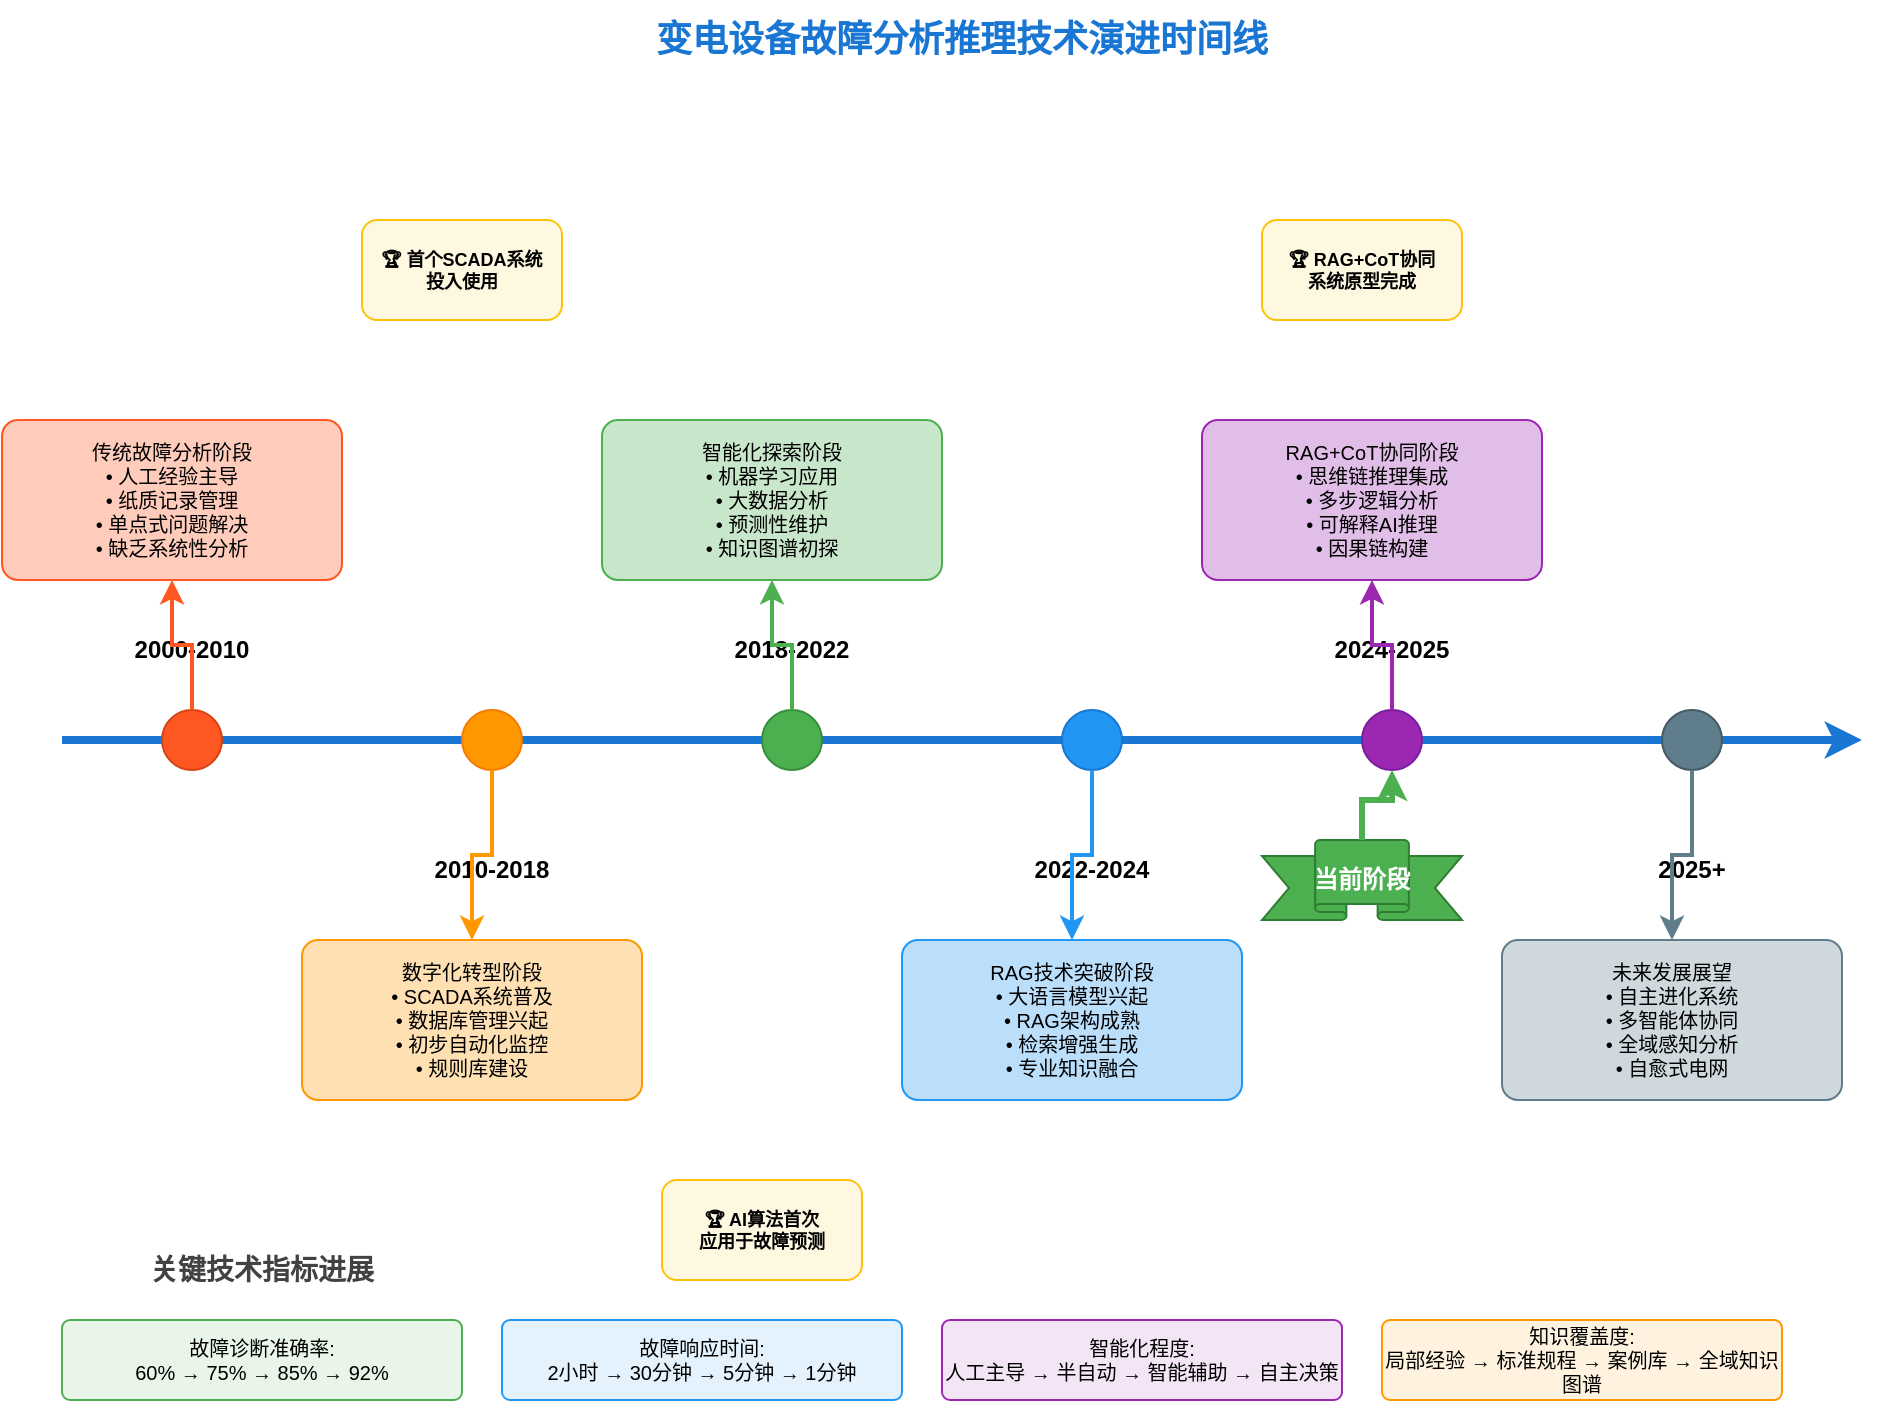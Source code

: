 <mxfile>
    <diagram id="timeline" name="项目发展时间线">
        <mxGraphModel dx="1200" dy="800" grid="1" gridSize="10" guides="1" tooltips="1" connect="1" arrows="1" fold="1" page="1" pageScale="1" pageWidth="1200" pageHeight="800" math="0" shadow="0">
            <root>
                <mxCell id="0"/>
                <mxCell id="1" parent="0"/>
                
                <!-- 标题 -->
                <mxCell id="title" value="变电设备故障分析推理技术演进时间线" style="text;html=1;strokeColor=none;fillColor=none;align=center;verticalAlign=middle;whiteSpace=wrap;rounded=0;fontSize=18;fontStyle=1;fontColor=#1976D2;" parent="1" vertex="1">
                    <mxGeometry x="300" y="30" width="600" height="40" as="geometry"/>
                </mxCell>
                
                <!-- 主时间线 -->
                <mxCell id="main-timeline" value="" style="edgeStyle=orthogonalEdgeStyle;rounded=0;orthogonalLoop=1;jettySize=auto;html=1;strokeWidth=4;strokeColor=#1976D2;" parent="1" edge="1">
                    <mxGeometry relative="1" as="geometry">
                        <mxPoint x="150" y="400" as="sourcePoint"/>
                        <mxPoint x="1050" y="400" as="targetPoint"/>
                    </mxGeometry>
                </mxCell>
                
                <!-- 阶段1: 传统故障分析 -->
                <mxCell id="stage1-marker" value="" style="ellipse;whiteSpace=wrap;html=1;fillColor=#FF5722;strokeColor=#D84315;" parent="1" vertex="1">
                    <mxGeometry x="200" y="385" width="30" height="30" as="geometry"/>
                </mxCell>
                
                <mxCell id="stage1-date" value="2000-2010" style="text;html=1;strokeColor=none;fillColor=none;align=center;verticalAlign=middle;whiteSpace=wrap;rounded=0;fontSize=12;fontStyle=1;" parent="1" vertex="1">
                    <mxGeometry x="175" y="340" width="80" height="30" as="geometry"/>
                </mxCell>
                
                <mxCell id="stage1-content" value="传统故障分析阶段&#xa;• 人工经验主导&#xa;• 纸质记录管理&#xa;• 单点式问题解决&#xa;• 缺乏系统性分析" style="rounded=1;whiteSpace=wrap;html=1;fillColor=#ffccbc;strokeColor=#FF5722;fontSize=10;arcSize=10;" parent="1" vertex="1">
                    <mxGeometry x="120" y="240" width="170" height="80" as="geometry"/>
                </mxCell>
                
                <!-- 连接线1 -->
                <mxCell id="connect1" value="" style="edgeStyle=orthogonalEdgeStyle;rounded=0;orthogonalLoop=1;jettySize=auto;html=1;strokeWidth=2;strokeColor=#FF5722;" parent="1" source="stage1-marker" target="stage1-content" edge="1">
                    <mxGeometry relative="1" as="geometry"/>
                </mxCell>
                
                <!-- 阶段2: 数字化转型 -->
                <mxCell id="stage2-marker" value="" style="ellipse;whiteSpace=wrap;html=1;fillColor=#FF9800;strokeColor=#F57C00;" parent="1" vertex="1">
                    <mxGeometry x="350" y="385" width="30" height="30" as="geometry"/>
                </mxCell>
                
                <mxCell id="stage2-date" value="2010-2018" style="text;html=1;strokeColor=none;fillColor=none;align=center;verticalAlign=middle;whiteSpace=wrap;rounded=0;fontSize=12;fontStyle=1;" parent="1" vertex="1">
                    <mxGeometry x="325" y="450" width="80" height="30" as="geometry"/>
                </mxCell>
                
                <mxCell id="stage2-content" value="数字化转型阶段&#xa;• SCADA系统普及&#xa;• 数据库管理兴起&#xa;• 初步自动化监控&#xa;• 规则库建设" style="rounded=1;whiteSpace=wrap;html=1;fillColor=#ffe0b2;strokeColor=#FF9800;fontSize=10;arcSize=10;" parent="1" vertex="1">
                    <mxGeometry x="270" y="500" width="170" height="80" as="geometry"/>
                </mxCell>
                
                <!-- 连接线2 -->
                <mxCell id="connect2" value="" style="edgeStyle=orthogonalEdgeStyle;rounded=0;orthogonalLoop=1;jettySize=auto;html=1;strokeWidth=2;strokeColor=#FF9800;" parent="1" source="stage2-marker" target="stage2-content" edge="1">
                    <mxGeometry relative="1" as="geometry"/>
                </mxCell>
                
                <!-- 阶段3: 智能化探索 -->
                <mxCell id="stage3-marker" value="" style="ellipse;whiteSpace=wrap;html=1;fillColor=#4CAF50;strokeColor=#388E3C;" parent="1" vertex="1">
                    <mxGeometry x="500" y="385" width="30" height="30" as="geometry"/>
                </mxCell>
                
                <mxCell id="stage3-date" value="2018-2022" style="text;html=1;strokeColor=none;fillColor=none;align=center;verticalAlign=middle;whiteSpace=wrap;rounded=0;fontSize=12;fontStyle=1;" parent="1" vertex="1">
                    <mxGeometry x="475" y="340" width="80" height="30" as="geometry"/>
                </mxCell>
                
                <mxCell id="stage3-content" value="智能化探索阶段&#xa;• 机器学习应用&#xa;• 大数据分析&#xa;• 预测性维护&#xa;• 知识图谱初探" style="rounded=1;whiteSpace=wrap;html=1;fillColor=#c8e6c9;strokeColor=#4CAF50;fontSize=10;arcSize=10;" parent="1" vertex="1">
                    <mxGeometry x="420" y="240" width="170" height="80" as="geometry"/>
                </mxCell>
                
                <!-- 连接线3 -->
                <mxCell id="connect3" value="" style="edgeStyle=orthogonalEdgeStyle;rounded=0;orthogonalLoop=1;jettySize=auto;html=1;strokeWidth=2;strokeColor=#4CAF50;" parent="1" source="stage3-marker" target="stage3-content" edge="1">
                    <mxGeometry relative="1" as="geometry"/>
                </mxCell>
                
                <!-- 阶段4: RAG技术突破 -->
                <mxCell id="stage4-marker" value="" style="ellipse;whiteSpace=wrap;html=1;fillColor=#2196F3;strokeColor=#1976D2;" parent="1" vertex="1">
                    <mxGeometry x="650" y="385" width="30" height="30" as="geometry"/>
                </mxCell>
                
                <mxCell id="stage4-date" value="2022-2024" style="text;html=1;strokeColor=none;fillColor=none;align=center;verticalAlign=middle;whiteSpace=wrap;rounded=0;fontSize=12;fontStyle=1;" parent="1" vertex="1">
                    <mxGeometry x="625" y="450" width="80" height="30" as="geometry"/>
                </mxCell>
                
                <mxCell id="stage4-content" value="RAG技术突破阶段&#xa;• 大语言模型兴起&#xa;• RAG架构成熟&#xa;• 检索增强生成&#xa;• 专业知识融合" style="rounded=1;whiteSpace=wrap;html=1;fillColor=#bbdefb;strokeColor=#2196F3;fontSize=10;arcSize=10;" parent="1" vertex="1">
                    <mxGeometry x="570" y="500" width="170" height="80" as="geometry"/>
                </mxCell>
                
                <!-- 连接线4 -->
                <mxCell id="connect4" value="" style="edgeStyle=orthogonalEdgeStyle;rounded=0;orthogonalLoop=1;jettySize=auto;html=1;strokeWidth=2;strokeColor=#2196F3;" parent="1" source="stage4-marker" target="stage4-content" edge="1">
                    <mxGeometry relative="1" as="geometry"/>
                </mxCell>
                
                <!-- 阶段5: RAG+CoT协同 -->
                <mxCell id="stage5-marker" value="" style="ellipse;whiteSpace=wrap;html=1;fillColor=#9C27B0;strokeColor=#7B1FA2;" parent="1" vertex="1">
                    <mxGeometry x="800" y="385" width="30" height="30" as="geometry"/>
                </mxCell>
                
                <mxCell id="stage5-date" value="2024-2025" style="text;html=1;strokeColor=none;fillColor=none;align=center;verticalAlign=middle;whiteSpace=wrap;rounded=0;fontSize=12;fontStyle=1;" parent="1" vertex="1">
                    <mxGeometry x="775" y="340" width="80" height="30" as="geometry"/>
                </mxCell>
                
                <mxCell id="stage5-content" value="RAG+CoT协同阶段&#xa;• 思维链推理集成&#xa;• 多步逻辑分析&#xa;• 可解释AI推理&#xa;• 因果链构建" style="rounded=1;whiteSpace=wrap;html=1;fillColor=#e1bee7;strokeColor=#9C27B0;fontSize=10;arcSize=10;" parent="1" vertex="1">
                    <mxGeometry x="720" y="240" width="170" height="80" as="geometry"/>
                </mxCell>
                
                <!-- 连接线5 -->
                <mxCell id="connect5" value="" style="edgeStyle=orthogonalEdgeStyle;rounded=0;orthogonalLoop=1;jettySize=auto;html=1;strokeWidth=2;strokeColor=#9C27B0;" parent="1" source="stage5-marker" target="stage5-content" edge="1">
                    <mxGeometry relative="1" as="geometry"/>
                </mxCell>
                
                <!-- 阶段6: 未来展望 -->
                <mxCell id="stage6-marker" value="" style="ellipse;whiteSpace=wrap;html=1;fillColor=#607D8B;strokeColor=#455A64;" parent="1" vertex="1">
                    <mxGeometry x="950" y="385" width="30" height="30" as="geometry"/>
                </mxCell>
                
                <mxCell id="stage6-date" value="2025+" style="text;html=1;strokeColor=none;fillColor=none;align=center;verticalAlign=middle;whiteSpace=wrap;rounded=0;fontSize=12;fontStyle=1;" parent="1" vertex="1">
                    <mxGeometry x="935" y="450" width="60" height="30" as="geometry"/>
                </mxCell>
                
                <mxCell id="stage6-content" value="未来发展展望&#xa;• 自主进化系统&#xa;• 多智能体协同&#xa;• 全域感知分析&#xa;• 自愈式电网" style="rounded=1;whiteSpace=wrap;html=1;fillColor=#cfd8dc;strokeColor=#607D8B;fontSize=10;arcSize=10;" parent="1" vertex="1">
                    <mxGeometry x="870" y="500" width="170" height="80" as="geometry"/>
                </mxCell>
                
                <!-- 连接线6 -->
                <mxCell id="connect6" value="" style="edgeStyle=orthogonalEdgeStyle;rounded=0;orthogonalLoop=1;jettySize=auto;html=1;strokeWidth=2;strokeColor=#607D8B;" parent="1" source="stage6-marker" target="stage6-content" edge="1">
                    <mxGeometry relative="1" as="geometry"/>
                </mxCell>
                
                <!-- 里程碑事件 -->
                <!-- 里程碑1 -->
                <mxCell id="milestone1" value="🏆 首个SCADA系统&#xa;投入使用" style="rounded=1;whiteSpace=wrap;html=1;fillColor=#fff8e1;strokeColor=#FFC107;fontSize=9;fontStyle=1;arcSize=15;" parent="1" vertex="1">
                    <mxGeometry x="300" y="140" width="100" height="50" as="geometry"/>
                </mxCell>
                
                <!-- 里程碑2 -->
                <mxCell id="milestone2" value="🏆 AI算法首次&#xa;应用于故障预测" style="rounded=1;whiteSpace=wrap;html=1;fillColor=#fff8e1;strokeColor=#FFC107;fontSize=9;fontStyle=1;arcSize=15;" parent="1" vertex="1">
                    <mxGeometry x="450" y="620" width="100" height="50" as="geometry"/>
                </mxCell>
                
                <!-- 里程碑3 -->
                <mxCell id="milestone3" value="🏆 RAG+CoT协同&#xa;系统原型完成" style="rounded=1;whiteSpace=wrap;html=1;fillColor=#fff8e1;strokeColor=#FFC107;fontSize=9;fontStyle=1;arcSize=15;" parent="1" vertex="1">
                    <mxGeometry x="750" y="140" width="100" height="50" as="geometry"/>
                </mxCell>
                
                <!-- 技术指标进展 -->
                <mxCell id="metrics-title" value="关键技术指标进展" style="text;html=1;strokeColor=none;fillColor=none;align=center;verticalAlign=middle;whiteSpace=wrap;rounded=0;fontSize=14;fontStyle=1;fontColor=#424242;" parent="1" vertex="1">
                    <mxGeometry x="150" y="650" width="200" height="30" as="geometry"/>
                </mxCell>
                
                <!-- 准确率进展 -->
                <mxCell id="accuracy-progress" value="故障诊断准确率:&#xa;60% → 75% → 85% → 92%" style="rounded=1;whiteSpace=wrap;html=1;fillColor=#e8f5e8;strokeColor=#4CAF50;fontSize=10;arcSize=10;" parent="1" vertex="1">
                    <mxGeometry x="150" y="690" width="200" height="40" as="geometry"/>
                </mxCell>
                
                <!-- 响应时间进展 -->
                <mxCell id="response-progress" value="故障响应时间:&#xa;2小时 → 30分钟 → 5分钟 → 1分钟" style="rounded=1;whiteSpace=wrap;html=1;fillColor=#e3f2fd;strokeColor=#2196F3;fontSize=10;arcSize=10;" parent="1" vertex="1">
                    <mxGeometry x="370" y="690" width="200" height="40" as="geometry"/>
                </mxCell>
                
                <!-- 智能化程度 -->
                <mxCell id="intelligence-progress" value="智能化程度:&#xa;人工主导 → 半自动 → 智能辅助 → 自主决策" style="rounded=1;whiteSpace=wrap;html=1;fillColor=#f3e5f5;strokeColor=#9C27B0;fontSize=10;arcSize=10;" parent="1" vertex="1">
                    <mxGeometry x="590" y="690" width="200" height="40" as="geometry"/>
                </mxCell>
                
                <!-- 知识覆盖度 -->
                <mxCell id="coverage-progress" value="知识覆盖度:&#xa;局部经验 → 标准规程 → 案例库 → 全域知识图谱" style="rounded=1;whiteSpace=wrap;html=1;fillColor=#fff3e0;strokeColor=#FF9800;fontSize=10;arcSize=10;" parent="1" vertex="1">
                    <mxGeometry x="810" y="690" width="200" height="40" as="geometry"/>
                </mxCell>
                
                <!-- 当前位置标记 -->
                <mxCell id="current-position" value="当前阶段" style="shape=mxgraph.basic.banner;whiteSpace=wrap;html=1;fillColor=#4CAF50;strokeColor=#2E7D32;fontSize=12;fontStyle=1;fontColor=#FFFFFF;" parent="1" vertex="1">
                    <mxGeometry x="750" y="450" width="100" height="40" as="geometry"/>
                </mxCell>
                
                <!-- 箭头指向当前 -->
                <mxCell id="current-arrow" style="edgeStyle=orthogonalEdgeStyle;rounded=0;orthogonalLoop=1;jettySize=auto;html=1;strokeWidth=3;strokeColor=#4CAF50;" parent="1" source="current-position" target="stage5-marker" edge="1">
                    <mxGeometry relative="1" as="geometry"/>
                </mxCell>
            </root>
        </mxGraphModel>
    </diagram>
</mxfile>